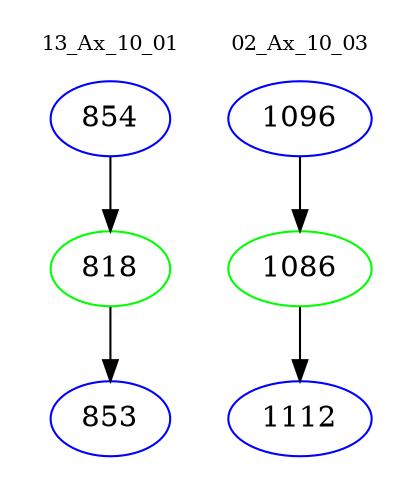 digraph{
subgraph cluster_0 {
color = white
label = "13_Ax_10_01";
fontsize=10;
T0_854 [label="854", color="blue"]
T0_854 -> T0_818 [color="black"]
T0_818 [label="818", color="green"]
T0_818 -> T0_853 [color="black"]
T0_853 [label="853", color="blue"]
}
subgraph cluster_1 {
color = white
label = "02_Ax_10_03";
fontsize=10;
T1_1096 [label="1096", color="blue"]
T1_1096 -> T1_1086 [color="black"]
T1_1086 [label="1086", color="green"]
T1_1086 -> T1_1112 [color="black"]
T1_1112 [label="1112", color="blue"]
}
}
